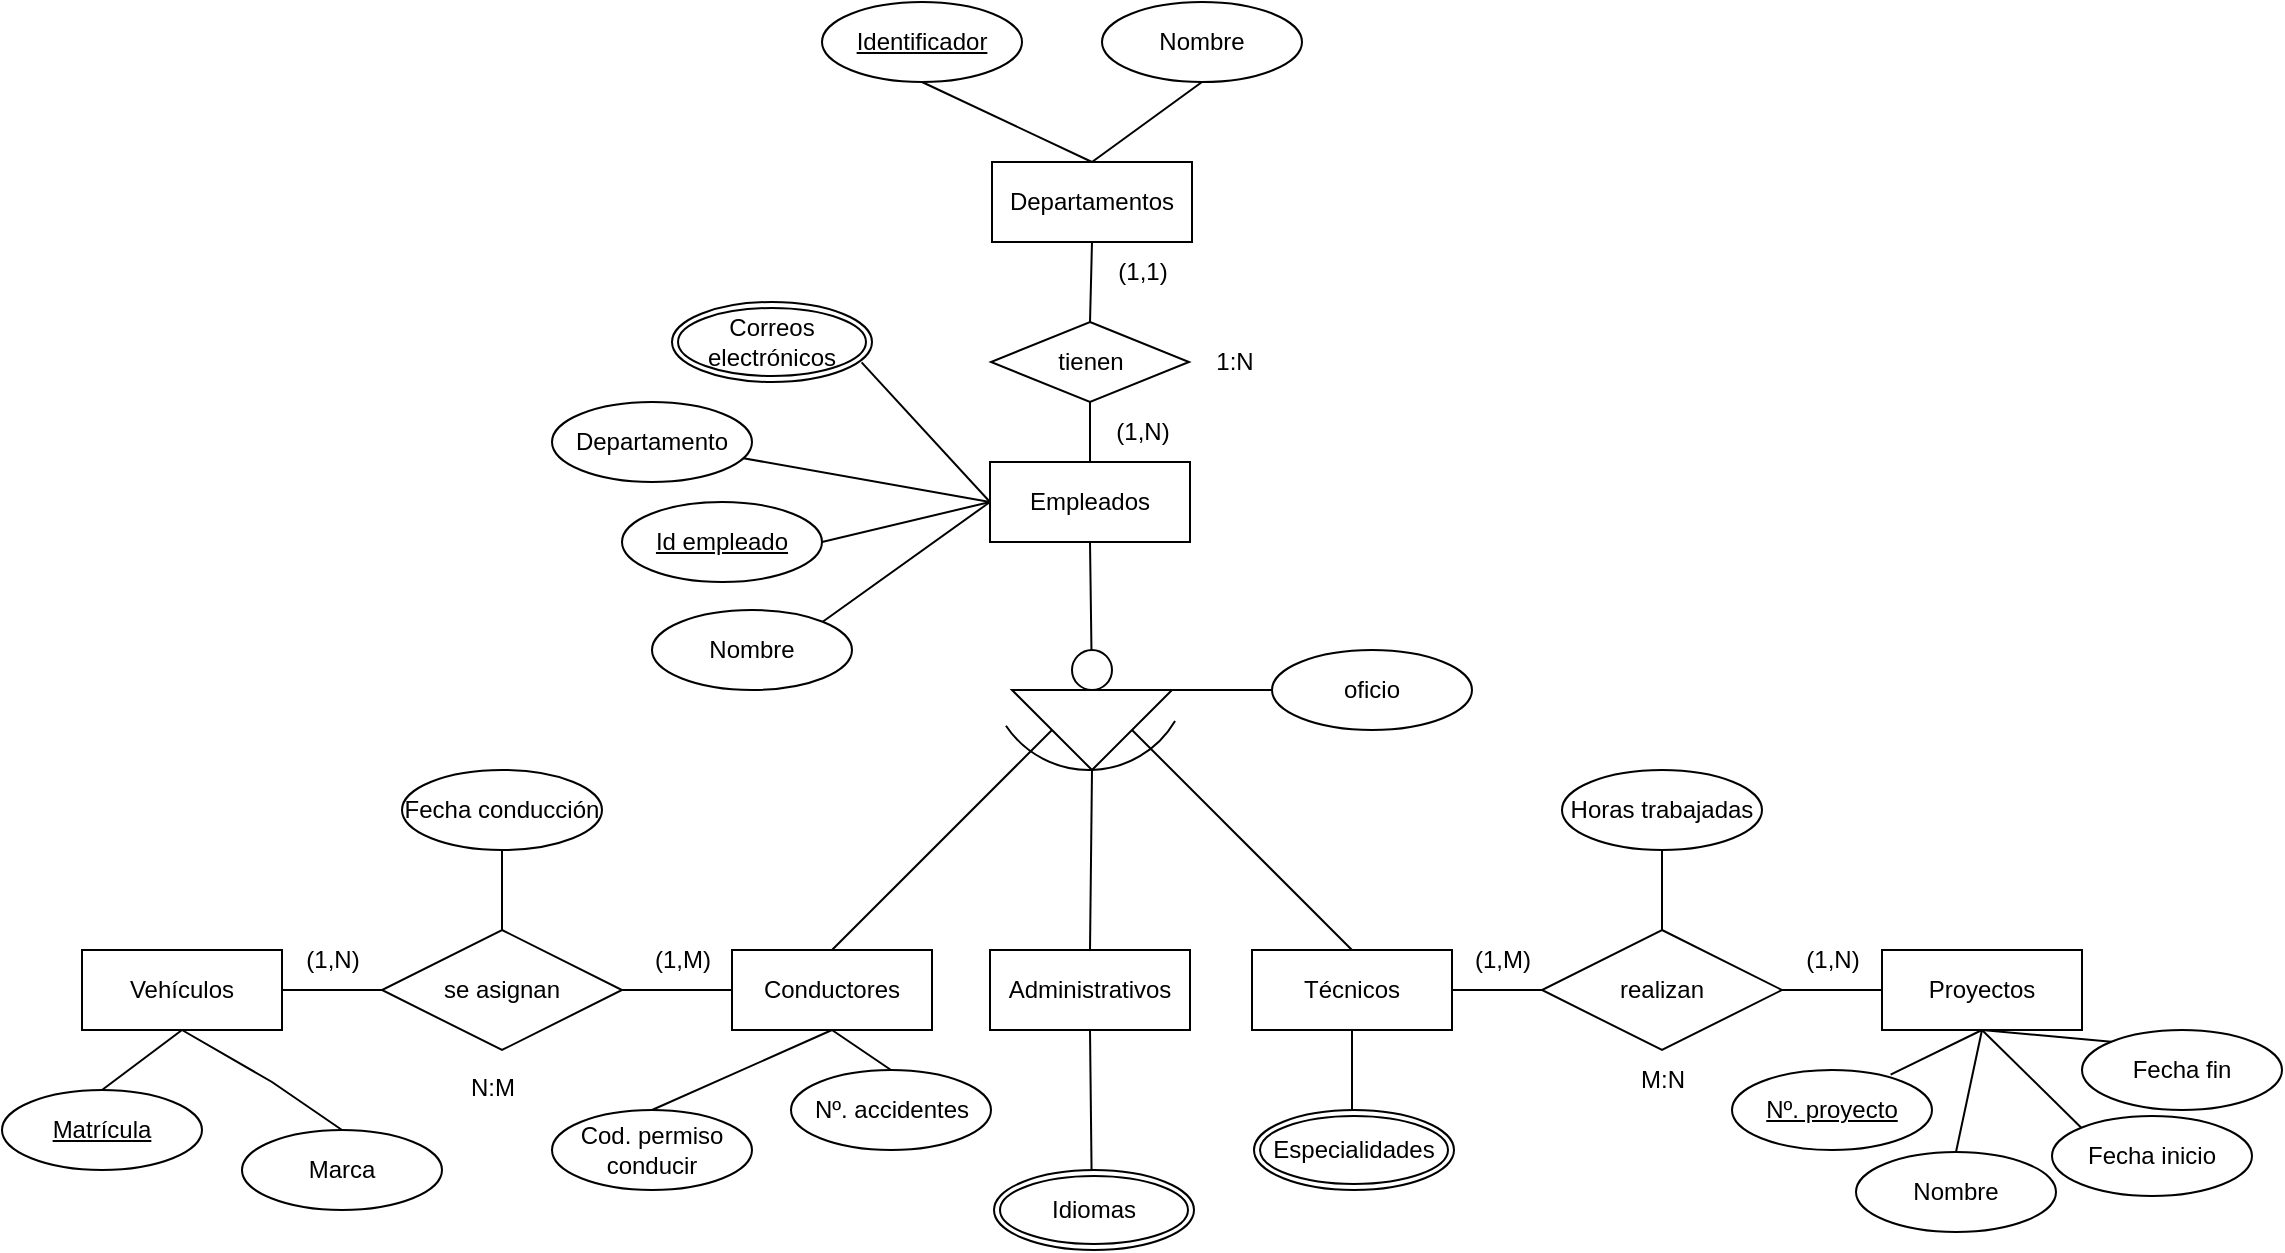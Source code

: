 <mxfile version="25.0.3">
  <diagram name="Page-1" id="_mwodajbnXfc841Qu6q9">
    <mxGraphModel dx="1050" dy="570" grid="1" gridSize="10" guides="1" tooltips="1" connect="1" arrows="1" fold="1" page="1" pageScale="1" pageWidth="1169" pageHeight="827" math="0" shadow="0">
      <root>
        <mxCell id="0" />
        <mxCell id="1" parent="0" />
        <mxCell id="QOIxV5gKI9j92Xg-3ux--1" value="Departamentos" style="whiteSpace=wrap;html=1;align=center;" parent="1" vertex="1">
          <mxGeometry x="510" y="150" width="100" height="40" as="geometry" />
        </mxCell>
        <mxCell id="QOIxV5gKI9j92Xg-3ux--2" value="Nombre" style="ellipse;whiteSpace=wrap;html=1;align=center;" parent="1" vertex="1">
          <mxGeometry x="565" y="70" width="100" height="40" as="geometry" />
        </mxCell>
        <mxCell id="QOIxV5gKI9j92Xg-3ux--3" value="Identificador" style="ellipse;whiteSpace=wrap;html=1;align=center;fontStyle=4;" parent="1" vertex="1">
          <mxGeometry x="425" y="70" width="100" height="40" as="geometry" />
        </mxCell>
        <mxCell id="QOIxV5gKI9j92Xg-3ux--4" value="" style="endArrow=none;html=1;rounded=0;entryX=0.5;entryY=1;entryDx=0;entryDy=0;exitX=0.5;exitY=0;exitDx=0;exitDy=0;" parent="1" source="QOIxV5gKI9j92Xg-3ux--1" target="QOIxV5gKI9j92Xg-3ux--3" edge="1">
          <mxGeometry relative="1" as="geometry">
            <mxPoint x="475" y="170" as="sourcePoint" />
            <mxPoint x="635" y="170" as="targetPoint" />
          </mxGeometry>
        </mxCell>
        <mxCell id="QOIxV5gKI9j92Xg-3ux--5" value="" style="endArrow=none;html=1;rounded=0;entryX=0.5;entryY=1;entryDx=0;entryDy=0;exitX=0.5;exitY=0;exitDx=0;exitDy=0;" parent="1" source="QOIxV5gKI9j92Xg-3ux--1" target="QOIxV5gKI9j92Xg-3ux--2" edge="1">
          <mxGeometry relative="1" as="geometry">
            <mxPoint x="475" y="170" as="sourcePoint" />
            <mxPoint x="635" y="170" as="targetPoint" />
          </mxGeometry>
        </mxCell>
        <mxCell id="QOIxV5gKI9j92Xg-3ux--7" value="Id empleado" style="ellipse;whiteSpace=wrap;html=1;align=center;fontStyle=4;" parent="1" vertex="1">
          <mxGeometry x="325" y="320" width="100" height="40" as="geometry" />
        </mxCell>
        <mxCell id="QOIxV5gKI9j92Xg-3ux--8" value="Nombre" style="ellipse;whiteSpace=wrap;html=1;align=center;" parent="1" vertex="1">
          <mxGeometry x="340" y="374" width="100" height="40" as="geometry" />
        </mxCell>
        <mxCell id="QOIxV5gKI9j92Xg-3ux--9" value="Correos electrónicos" style="ellipse;shape=doubleEllipse;margin=3;whiteSpace=wrap;html=1;align=center;" parent="1" vertex="1">
          <mxGeometry x="350" y="220" width="100" height="40" as="geometry" />
        </mxCell>
        <mxCell id="QOIxV5gKI9j92Xg-3ux--10" value="Departamento" style="ellipse;whiteSpace=wrap;html=1;align=center;" parent="1" vertex="1">
          <mxGeometry x="290" y="270" width="100" height="40" as="geometry" />
        </mxCell>
        <mxCell id="QOIxV5gKI9j92Xg-3ux--11" value="" style="endArrow=none;html=1;rounded=0;exitX=0.948;exitY=0.754;exitDx=0;exitDy=0;entryX=0;entryY=0.5;entryDx=0;entryDy=0;exitPerimeter=0;" parent="1" source="QOIxV5gKI9j92Xg-3ux--9" target="QOIxV5gKI9j92Xg-3ux--6" edge="1">
          <mxGeometry relative="1" as="geometry">
            <mxPoint x="475" y="364" as="sourcePoint" />
            <mxPoint x="495" y="394" as="targetPoint" />
          </mxGeometry>
        </mxCell>
        <mxCell id="QOIxV5gKI9j92Xg-3ux--12" value="" style="endArrow=none;html=1;rounded=0;exitX=1;exitY=0.5;exitDx=0;exitDy=0;entryX=0;entryY=0.5;entryDx=0;entryDy=0;" parent="1" source="QOIxV5gKI9j92Xg-3ux--7" target="QOIxV5gKI9j92Xg-3ux--6" edge="1">
          <mxGeometry relative="1" as="geometry">
            <mxPoint x="475" y="364" as="sourcePoint" />
            <mxPoint x="635" y="364" as="targetPoint" />
          </mxGeometry>
        </mxCell>
        <mxCell id="QOIxV5gKI9j92Xg-3ux--13" value="" style="endArrow=none;html=1;rounded=0;entryX=1;entryY=0;entryDx=0;entryDy=0;exitX=0;exitY=0.5;exitDx=0;exitDy=0;" parent="1" source="QOIxV5gKI9j92Xg-3ux--6" target="QOIxV5gKI9j92Xg-3ux--8" edge="1">
          <mxGeometry relative="1" as="geometry">
            <mxPoint x="475" y="364" as="sourcePoint" />
            <mxPoint x="635" y="364" as="targetPoint" />
          </mxGeometry>
        </mxCell>
        <mxCell id="QOIxV5gKI9j92Xg-3ux--15" value="Cod. permiso conducir" style="ellipse;whiteSpace=wrap;html=1;align=center;" parent="1" vertex="1">
          <mxGeometry x="290" y="624" width="100" height="40" as="geometry" />
        </mxCell>
        <mxCell id="QOIxV5gKI9j92Xg-3ux--17" value="" style="verticalLabelPosition=bottom;verticalAlign=top;html=1;shape=mxgraph.basic.acute_triangle;dx=0.5;rotation=-180;" parent="1" vertex="1">
          <mxGeometry x="520" y="414" width="80" height="40" as="geometry" />
        </mxCell>
        <mxCell id="QOIxV5gKI9j92Xg-3ux--18" value="Conductores" style="whiteSpace=wrap;html=1;align=center;" parent="1" vertex="1">
          <mxGeometry x="380" y="544" width="100" height="40" as="geometry" />
        </mxCell>
        <mxCell id="QOIxV5gKI9j92Xg-3ux--19" value="Administrativos" style="whiteSpace=wrap;html=1;align=center;" parent="1" vertex="1">
          <mxGeometry x="509" y="544" width="100" height="40" as="geometry" />
        </mxCell>
        <mxCell id="QOIxV5gKI9j92Xg-3ux--20" value="Técnicos" style="whiteSpace=wrap;html=1;align=center;" parent="1" vertex="1">
          <mxGeometry x="640" y="544" width="100" height="40" as="geometry" />
        </mxCell>
        <mxCell id="QOIxV5gKI9j92Xg-3ux--22" value="Nº. accidentes" style="ellipse;whiteSpace=wrap;html=1;align=center;" parent="1" vertex="1">
          <mxGeometry x="409.5" y="604" width="100" height="40" as="geometry" />
        </mxCell>
        <mxCell id="QOIxV5gKI9j92Xg-3ux--26" value="" style="endArrow=none;html=1;rounded=0;exitX=0.5;exitY=1;exitDx=0;exitDy=0;entryX=0.5;entryY=1;entryDx=0;entryDy=0;entryPerimeter=0;" parent="1" source="QOIxV5gKI9j92Xg-3ux--6" target="QOIxV5gKI9j92Xg-3ux--17" edge="1">
          <mxGeometry relative="1" as="geometry">
            <mxPoint x="475" y="474" as="sourcePoint" />
            <mxPoint x="635" y="474" as="targetPoint" />
          </mxGeometry>
        </mxCell>
        <mxCell id="QOIxV5gKI9j92Xg-3ux--28" value="" style="endArrow=none;html=1;rounded=0;exitX=0.5;exitY=0;exitDx=0;exitDy=0;entryX=0;entryY=0;entryDx=60;entryDy=20;entryPerimeter=0;" parent="1" source="QOIxV5gKI9j92Xg-3ux--18" target="QOIxV5gKI9j92Xg-3ux--17" edge="1">
          <mxGeometry relative="1" as="geometry">
            <mxPoint x="475" y="474" as="sourcePoint" />
            <mxPoint x="635" y="474" as="targetPoint" />
          </mxGeometry>
        </mxCell>
        <mxCell id="QOIxV5gKI9j92Xg-3ux--29" value="" style="endArrow=none;html=1;rounded=0;entryX=0.5;entryY=0;entryDx=0;entryDy=0;exitX=0;exitY=0;exitDx=40;exitDy=0;exitPerimeter=0;" parent="1" source="QOIxV5gKI9j92Xg-3ux--17" target="QOIxV5gKI9j92Xg-3ux--19" edge="1">
          <mxGeometry relative="1" as="geometry">
            <mxPoint x="475" y="474" as="sourcePoint" />
            <mxPoint x="635" y="474" as="targetPoint" />
          </mxGeometry>
        </mxCell>
        <mxCell id="QOIxV5gKI9j92Xg-3ux--31" value="" style="endArrow=none;html=1;rounded=0;entryX=0.5;entryY=0;entryDx=0;entryDy=0;exitX=0;exitY=0;exitDx=20;exitDy=20;exitPerimeter=0;" parent="1" source="QOIxV5gKI9j92Xg-3ux--17" target="QOIxV5gKI9j92Xg-3ux--20" edge="1">
          <mxGeometry relative="1" as="geometry">
            <mxPoint x="475" y="474" as="sourcePoint" />
            <mxPoint x="635" y="474" as="targetPoint" />
          </mxGeometry>
        </mxCell>
        <mxCell id="QOIxV5gKI9j92Xg-3ux--37" value="" style="endArrow=none;html=1;rounded=0;entryX=0.5;entryY=1;entryDx=0;entryDy=0;exitX=0.5;exitY=0;exitDx=0;exitDy=0;" parent="1" source="QOIxV5gKI9j92Xg-3ux--15" target="QOIxV5gKI9j92Xg-3ux--18" edge="1">
          <mxGeometry relative="1" as="geometry">
            <mxPoint x="475" y="644" as="sourcePoint" />
            <mxPoint x="635" y="644" as="targetPoint" />
          </mxGeometry>
        </mxCell>
        <mxCell id="QOIxV5gKI9j92Xg-3ux--38" value="" style="endArrow=none;html=1;rounded=0;exitX=0.5;exitY=1;exitDx=0;exitDy=0;entryX=0.5;entryY=0;entryDx=0;entryDy=0;" parent="1" source="QOIxV5gKI9j92Xg-3ux--18" target="QOIxV5gKI9j92Xg-3ux--22" edge="1">
          <mxGeometry relative="1" as="geometry">
            <mxPoint x="475" y="644" as="sourcePoint" />
            <mxPoint x="635" y="644" as="targetPoint" />
          </mxGeometry>
        </mxCell>
        <mxCell id="QOIxV5gKI9j92Xg-3ux--39" value="" style="endArrow=none;html=1;rounded=0;exitX=0.5;exitY=1;exitDx=0;exitDy=0;" parent="1" source="QOIxV5gKI9j92Xg-3ux--19" edge="1">
          <mxGeometry relative="1" as="geometry">
            <mxPoint x="475" y="644" as="sourcePoint" />
            <mxPoint x="559.778" y="654.0" as="targetPoint" />
          </mxGeometry>
        </mxCell>
        <mxCell id="QOIxV5gKI9j92Xg-3ux--40" value="" style="endArrow=none;html=1;rounded=0;exitX=0.5;exitY=1;exitDx=0;exitDy=0;entryX=0.5;entryY=0;entryDx=0;entryDy=0;" parent="1" source="QOIxV5gKI9j92Xg-3ux--20" edge="1">
          <mxGeometry relative="1" as="geometry">
            <mxPoint x="475" y="644" as="sourcePoint" />
            <mxPoint x="690" y="624" as="targetPoint" />
          </mxGeometry>
        </mxCell>
        <mxCell id="QOIxV5gKI9j92Xg-3ux--44" value="Vehículos" style="whiteSpace=wrap;html=1;align=center;" parent="1" vertex="1">
          <mxGeometry x="55" y="544" width="100" height="40" as="geometry" />
        </mxCell>
        <mxCell id="QOIxV5gKI9j92Xg-3ux--45" value="Marca" style="ellipse;whiteSpace=wrap;html=1;align=center;" parent="1" vertex="1">
          <mxGeometry x="135" y="634" width="100" height="40" as="geometry" />
        </mxCell>
        <mxCell id="QOIxV5gKI9j92Xg-3ux--46" value="Matrícula" style="ellipse;whiteSpace=wrap;html=1;align=center;fontStyle=4;" parent="1" vertex="1">
          <mxGeometry x="15" y="614" width="100" height="40" as="geometry" />
        </mxCell>
        <mxCell id="QOIxV5gKI9j92Xg-3ux--47" value="" style="endArrow=none;html=1;rounded=0;exitX=1;exitY=0.5;exitDx=0;exitDy=0;entryX=0;entryY=0.5;entryDx=0;entryDy=0;" parent="1" source="QOIxV5gKI9j92Xg-3ux--44" target="QOIxV5gKI9j92Xg-3ux--18" edge="1">
          <mxGeometry relative="1" as="geometry">
            <mxPoint x="235" y="674" as="sourcePoint" />
            <mxPoint x="395" y="674" as="targetPoint" />
          </mxGeometry>
        </mxCell>
        <mxCell id="QOIxV5gKI9j92Xg-3ux--85" value="Text" style="edgeLabel;html=1;align=center;verticalAlign=middle;resizable=0;points=[];" parent="QOIxV5gKI9j92Xg-3ux--47" vertex="1" connectable="0">
          <mxGeometry x="-0.065" y="3" relative="1" as="geometry">
            <mxPoint as="offset" />
          </mxGeometry>
        </mxCell>
        <mxCell id="QOIxV5gKI9j92Xg-3ux--48" value="se asignan" style="shape=rhombus;perimeter=rhombusPerimeter;whiteSpace=wrap;html=1;align=center;" parent="1" vertex="1">
          <mxGeometry x="205" y="534" width="120" height="60" as="geometry" />
        </mxCell>
        <mxCell id="QOIxV5gKI9j92Xg-3ux--49" value="" style="endArrow=none;html=1;rounded=0;exitX=0.5;exitY=0;exitDx=0;exitDy=0;entryX=0.5;entryY=1;entryDx=0;entryDy=0;" parent="1" source="QOIxV5gKI9j92Xg-3ux--46" target="QOIxV5gKI9j92Xg-3ux--44" edge="1">
          <mxGeometry relative="1" as="geometry">
            <mxPoint x="235" y="674" as="sourcePoint" />
            <mxPoint x="395" y="674" as="targetPoint" />
          </mxGeometry>
        </mxCell>
        <mxCell id="QOIxV5gKI9j92Xg-3ux--50" value="" style="endArrow=none;html=1;rounded=0;exitX=0.5;exitY=0;exitDx=0;exitDy=0;entryX=0.5;entryY=1;entryDx=0;entryDy=0;" parent="1" source="QOIxV5gKI9j92Xg-3ux--45" target="QOIxV5gKI9j92Xg-3ux--44" edge="1">
          <mxGeometry relative="1" as="geometry">
            <mxPoint x="235" y="674" as="sourcePoint" />
            <mxPoint x="395" y="674" as="targetPoint" />
            <Array as="points">
              <mxPoint x="150" y="610" />
            </Array>
          </mxGeometry>
        </mxCell>
        <mxCell id="QOIxV5gKI9j92Xg-3ux--51" value="Fecha conducción" style="ellipse;whiteSpace=wrap;html=1;align=center;" parent="1" vertex="1">
          <mxGeometry x="215" y="454" width="100" height="40" as="geometry" />
        </mxCell>
        <mxCell id="QOIxV5gKI9j92Xg-3ux--52" value="" style="endArrow=none;html=1;rounded=0;exitX=0.5;exitY=1;exitDx=0;exitDy=0;entryX=0.5;entryY=0;entryDx=0;entryDy=0;" parent="1" source="QOIxV5gKI9j92Xg-3ux--51" target="QOIxV5gKI9j92Xg-3ux--48" edge="1">
          <mxGeometry relative="1" as="geometry">
            <mxPoint x="255" y="504" as="sourcePoint" />
            <mxPoint x="255" y="534" as="targetPoint" />
          </mxGeometry>
        </mxCell>
        <mxCell id="QOIxV5gKI9j92Xg-3ux--53" value="Proyectos" style="whiteSpace=wrap;html=1;align=center;" parent="1" vertex="1">
          <mxGeometry x="955" y="544" width="100" height="40" as="geometry" />
        </mxCell>
        <mxCell id="QOIxV5gKI9j92Xg-3ux--54" value="" style="endArrow=none;html=1;rounded=0;entryX=0;entryY=0.5;entryDx=0;entryDy=0;exitX=1;exitY=0.5;exitDx=0;exitDy=0;" parent="1" source="QOIxV5gKI9j92Xg-3ux--55" target="QOIxV5gKI9j92Xg-3ux--53" edge="1">
          <mxGeometry relative="1" as="geometry">
            <mxPoint x="715" y="654" as="sourcePoint" />
            <mxPoint x="875" y="654" as="targetPoint" />
          </mxGeometry>
        </mxCell>
        <mxCell id="QOIxV5gKI9j92Xg-3ux--56" value="Nº. proyecto" style="ellipse;whiteSpace=wrap;html=1;align=center;fontStyle=4;" parent="1" vertex="1">
          <mxGeometry x="880" y="604" width="100" height="40" as="geometry" />
        </mxCell>
        <mxCell id="QOIxV5gKI9j92Xg-3ux--57" value="Nombre" style="ellipse;whiteSpace=wrap;html=1;align=center;" parent="1" vertex="1">
          <mxGeometry x="942" y="645" width="100" height="40" as="geometry" />
        </mxCell>
        <mxCell id="QOIxV5gKI9j92Xg-3ux--58" value="Fecha inicio" style="ellipse;whiteSpace=wrap;html=1;align=center;" parent="1" vertex="1">
          <mxGeometry x="1040" y="627" width="100" height="40" as="geometry" />
        </mxCell>
        <mxCell id="QOIxV5gKI9j92Xg-3ux--59" value="Fecha fin" style="ellipse;whiteSpace=wrap;html=1;align=center;" parent="1" vertex="1">
          <mxGeometry x="1055" y="584" width="100" height="40" as="geometry" />
        </mxCell>
        <mxCell id="QOIxV5gKI9j92Xg-3ux--60" value="" style="endArrow=none;html=1;rounded=0;entryX=0.5;entryY=1;entryDx=0;entryDy=0;exitX=0.793;exitY=0.058;exitDx=0;exitDy=0;exitPerimeter=0;" parent="1" source="QOIxV5gKI9j92Xg-3ux--56" target="QOIxV5gKI9j92Xg-3ux--53" edge="1">
          <mxGeometry relative="1" as="geometry">
            <mxPoint x="715" y="654" as="sourcePoint" />
            <mxPoint x="875" y="654" as="targetPoint" />
          </mxGeometry>
        </mxCell>
        <mxCell id="QOIxV5gKI9j92Xg-3ux--61" value="" style="endArrow=none;html=1;rounded=0;entryX=0.5;entryY=1;entryDx=0;entryDy=0;exitX=0.5;exitY=0;exitDx=0;exitDy=0;" parent="1" source="QOIxV5gKI9j92Xg-3ux--57" target="QOIxV5gKI9j92Xg-3ux--53" edge="1">
          <mxGeometry relative="1" as="geometry">
            <mxPoint x="715" y="654" as="sourcePoint" />
            <mxPoint x="875" y="654" as="targetPoint" />
          </mxGeometry>
        </mxCell>
        <mxCell id="QOIxV5gKI9j92Xg-3ux--62" value="" style="endArrow=none;html=1;rounded=0;exitX=0;exitY=0;exitDx=0;exitDy=0;entryX=0.5;entryY=1;entryDx=0;entryDy=0;" parent="1" source="QOIxV5gKI9j92Xg-3ux--58" target="QOIxV5gKI9j92Xg-3ux--53" edge="1">
          <mxGeometry relative="1" as="geometry">
            <mxPoint x="715" y="654" as="sourcePoint" />
            <mxPoint x="875" y="654" as="targetPoint" />
          </mxGeometry>
        </mxCell>
        <mxCell id="QOIxV5gKI9j92Xg-3ux--63" value="" style="endArrow=none;html=1;rounded=0;entryX=0.5;entryY=1;entryDx=0;entryDy=0;exitX=0;exitY=0;exitDx=0;exitDy=0;" parent="1" source="QOIxV5gKI9j92Xg-3ux--59" target="QOIxV5gKI9j92Xg-3ux--53" edge="1">
          <mxGeometry relative="1" as="geometry">
            <mxPoint x="715" y="654" as="sourcePoint" />
            <mxPoint x="875" y="654" as="targetPoint" />
          </mxGeometry>
        </mxCell>
        <mxCell id="QOIxV5gKI9j92Xg-3ux--64" value="Horas trabajadas" style="ellipse;whiteSpace=wrap;html=1;align=center;" parent="1" vertex="1">
          <mxGeometry x="795" y="454" width="100" height="40" as="geometry" />
        </mxCell>
        <mxCell id="QOIxV5gKI9j92Xg-3ux--65" value="" style="endArrow=none;html=1;rounded=0;entryX=0.5;entryY=0;entryDx=0;entryDy=0;exitX=0.5;exitY=1;exitDx=0;exitDy=0;" parent="1" source="QOIxV5gKI9j92Xg-3ux--64" target="QOIxV5gKI9j92Xg-3ux--55" edge="1">
          <mxGeometry relative="1" as="geometry">
            <mxPoint x="645" y="554" as="sourcePoint" />
            <mxPoint x="805" y="554" as="targetPoint" />
          </mxGeometry>
        </mxCell>
        <mxCell id="QOIxV5gKI9j92Xg-3ux--71" value="" style="endArrow=none;html=1;rounded=0;exitX=0.5;exitY=1;exitDx=0;exitDy=0;entryX=0.5;entryY=0;entryDx=0;entryDy=0;" parent="1" source="QOIxV5gKI9j92Xg-3ux--72" target="QOIxV5gKI9j92Xg-3ux--6" edge="1">
          <mxGeometry relative="1" as="geometry">
            <mxPoint x="551" y="190" as="sourcePoint" />
            <mxPoint x="610" y="270" as="targetPoint" />
          </mxGeometry>
        </mxCell>
        <mxCell id="QOIxV5gKI9j92Xg-3ux--6" value="Empleados" style="whiteSpace=wrap;html=1;align=center;" parent="1" vertex="1">
          <mxGeometry x="509" y="300" width="100" height="40" as="geometry" />
        </mxCell>
        <mxCell id="QOIxV5gKI9j92Xg-3ux--73" value="" style="endArrow=none;html=1;rounded=0;exitX=0;exitY=0.5;exitDx=0;exitDy=0;" parent="1" source="QOIxV5gKI9j92Xg-3ux--6" target="QOIxV5gKI9j92Xg-3ux--10" edge="1">
          <mxGeometry relative="1" as="geometry">
            <mxPoint x="530" y="300" as="sourcePoint" />
            <mxPoint x="690" y="300" as="targetPoint" />
          </mxGeometry>
        </mxCell>
        <mxCell id="QOIxV5gKI9j92Xg-3ux--77" value="" style="endArrow=none;html=1;rounded=0;entryX=0;entryY=0.5;entryDx=0;entryDy=0;exitX=1;exitY=0.5;exitDx=0;exitDy=0;" parent="1" source="QOIxV5gKI9j92Xg-3ux--20" target="QOIxV5gKI9j92Xg-3ux--55" edge="1">
          <mxGeometry relative="1" as="geometry">
            <mxPoint x="740" y="564" as="sourcePoint" />
            <mxPoint x="955" y="564" as="targetPoint" />
          </mxGeometry>
        </mxCell>
        <mxCell id="QOIxV5gKI9j92Xg-3ux--55" value="realizan" style="shape=rhombus;perimeter=rhombusPerimeter;whiteSpace=wrap;html=1;align=center;" parent="1" vertex="1">
          <mxGeometry x="785" y="534" width="120" height="60" as="geometry" />
        </mxCell>
        <mxCell id="QOIxV5gKI9j92Xg-3ux--78" value="(1,1)" style="text;html=1;align=center;verticalAlign=middle;resizable=0;points=[];autosize=1;strokeColor=none;fillColor=none;" parent="1" vertex="1">
          <mxGeometry x="560" y="190" width="50" height="30" as="geometry" />
        </mxCell>
        <mxCell id="QOIxV5gKI9j92Xg-3ux--79" value="" style="endArrow=none;html=1;rounded=0;exitX=0.5;exitY=1;exitDx=0;exitDy=0;entryX=0.5;entryY=0;entryDx=0;entryDy=0;" parent="1" source="QOIxV5gKI9j92Xg-3ux--1" target="QOIxV5gKI9j92Xg-3ux--72" edge="1">
          <mxGeometry relative="1" as="geometry">
            <mxPoint x="560" y="190" as="sourcePoint" />
            <mxPoint x="559" y="300" as="targetPoint" />
          </mxGeometry>
        </mxCell>
        <mxCell id="QOIxV5gKI9j92Xg-3ux--72" value="tienen" style="shape=rhombus;perimeter=rhombusPerimeter;whiteSpace=wrap;html=1;align=center;" parent="1" vertex="1">
          <mxGeometry x="509.5" y="230" width="99" height="40" as="geometry" />
        </mxCell>
        <mxCell id="QOIxV5gKI9j92Xg-3ux--80" value="(1,N)" style="text;html=1;align=center;verticalAlign=middle;resizable=0;points=[];autosize=1;strokeColor=none;fillColor=none;" parent="1" vertex="1">
          <mxGeometry x="560" y="270" width="50" height="30" as="geometry" />
        </mxCell>
        <mxCell id="QOIxV5gKI9j92Xg-3ux--81" value="1:N" style="text;html=1;align=center;verticalAlign=middle;resizable=0;points=[];autosize=1;strokeColor=none;fillColor=none;" parent="1" vertex="1">
          <mxGeometry x="611" y="235" width="40" height="30" as="geometry" />
        </mxCell>
        <mxCell id="QOIxV5gKI9j92Xg-3ux--82" value="(1,N)" style="text;html=1;align=center;verticalAlign=middle;resizable=0;points=[];autosize=1;strokeColor=none;fillColor=none;" parent="1" vertex="1">
          <mxGeometry x="155" y="534" width="50" height="30" as="geometry" />
        </mxCell>
        <mxCell id="QOIxV5gKI9j92Xg-3ux--83" value="(1,M&lt;span style=&quot;background-color: initial;&quot;&gt;)&lt;/span&gt;" style="text;html=1;align=center;verticalAlign=middle;resizable=0;points=[];autosize=1;strokeColor=none;fillColor=none;" parent="1" vertex="1">
          <mxGeometry x="330" y="534" width="50" height="30" as="geometry" />
        </mxCell>
        <mxCell id="QOIxV5gKI9j92Xg-3ux--86" value="N:M" style="text;html=1;align=center;verticalAlign=middle;resizable=0;points=[];autosize=1;strokeColor=none;fillColor=none;" parent="1" vertex="1">
          <mxGeometry x="235" y="598" width="50" height="30" as="geometry" />
        </mxCell>
        <mxCell id="QOIxV5gKI9j92Xg-3ux--87" value="(1,N)" style="text;html=1;align=center;verticalAlign=middle;resizable=0;points=[];autosize=1;strokeColor=none;fillColor=none;" parent="1" vertex="1">
          <mxGeometry x="905" y="534" width="50" height="30" as="geometry" />
        </mxCell>
        <mxCell id="QOIxV5gKI9j92Xg-3ux--88" value="(1,M)" style="text;html=1;align=center;verticalAlign=middle;resizable=0;points=[];autosize=1;strokeColor=none;fillColor=none;" parent="1" vertex="1">
          <mxGeometry x="740" y="534" width="50" height="30" as="geometry" />
        </mxCell>
        <mxCell id="QOIxV5gKI9j92Xg-3ux--89" value="M:N" style="text;html=1;align=center;verticalAlign=middle;resizable=0;points=[];autosize=1;strokeColor=none;fillColor=none;" parent="1" vertex="1">
          <mxGeometry x="820" y="594" width="50" height="30" as="geometry" />
        </mxCell>
        <mxCell id="QOIxV5gKI9j92Xg-3ux--90" value="oficio" style="ellipse;whiteSpace=wrap;html=1;align=center;" parent="1" vertex="1">
          <mxGeometry x="650" y="394" width="100" height="40" as="geometry" />
        </mxCell>
        <mxCell id="QOIxV5gKI9j92Xg-3ux--94" value="" style="endArrow=none;html=1;rounded=0;entryX=0;entryY=0.5;entryDx=0;entryDy=0;exitX=0;exitY=1;exitDx=0;exitDy=0;exitPerimeter=0;" parent="1" source="QOIxV5gKI9j92Xg-3ux--17" target="QOIxV5gKI9j92Xg-3ux--90" edge="1">
          <mxGeometry relative="1" as="geometry">
            <mxPoint x="410" y="390" as="sourcePoint" />
            <mxPoint x="570" y="390" as="targetPoint" />
          </mxGeometry>
        </mxCell>
        <mxCell id="QOIxV5gKI9j92Xg-3ux--95" value="" style="verticalLabelPosition=bottom;verticalAlign=top;html=1;shape=mxgraph.basic.arc;startAngle=0.585;endAngle=0.906;rotation=-90;" parent="1" vertex="1">
          <mxGeometry x="508.5" y="354" width="100" height="100" as="geometry" />
        </mxCell>
        <mxCell id="QOIxV5gKI9j92Xg-3ux--96" value="" style="ellipse;whiteSpace=wrap;html=1;aspect=fixed;" parent="1" vertex="1">
          <mxGeometry x="550" y="394" width="20" height="20" as="geometry" />
        </mxCell>
        <mxCell id="uTdQXbfyzLeyU9Q7xthv-1" value="Idiomas" style="ellipse;shape=doubleEllipse;margin=3;whiteSpace=wrap;html=1;align=center;" vertex="1" parent="1">
          <mxGeometry x="511" y="654" width="100" height="40" as="geometry" />
        </mxCell>
        <mxCell id="uTdQXbfyzLeyU9Q7xthv-2" value="Especialidades" style="ellipse;shape=doubleEllipse;margin=3;whiteSpace=wrap;html=1;align=center;" vertex="1" parent="1">
          <mxGeometry x="641" y="624" width="100" height="40" as="geometry" />
        </mxCell>
      </root>
    </mxGraphModel>
  </diagram>
</mxfile>
